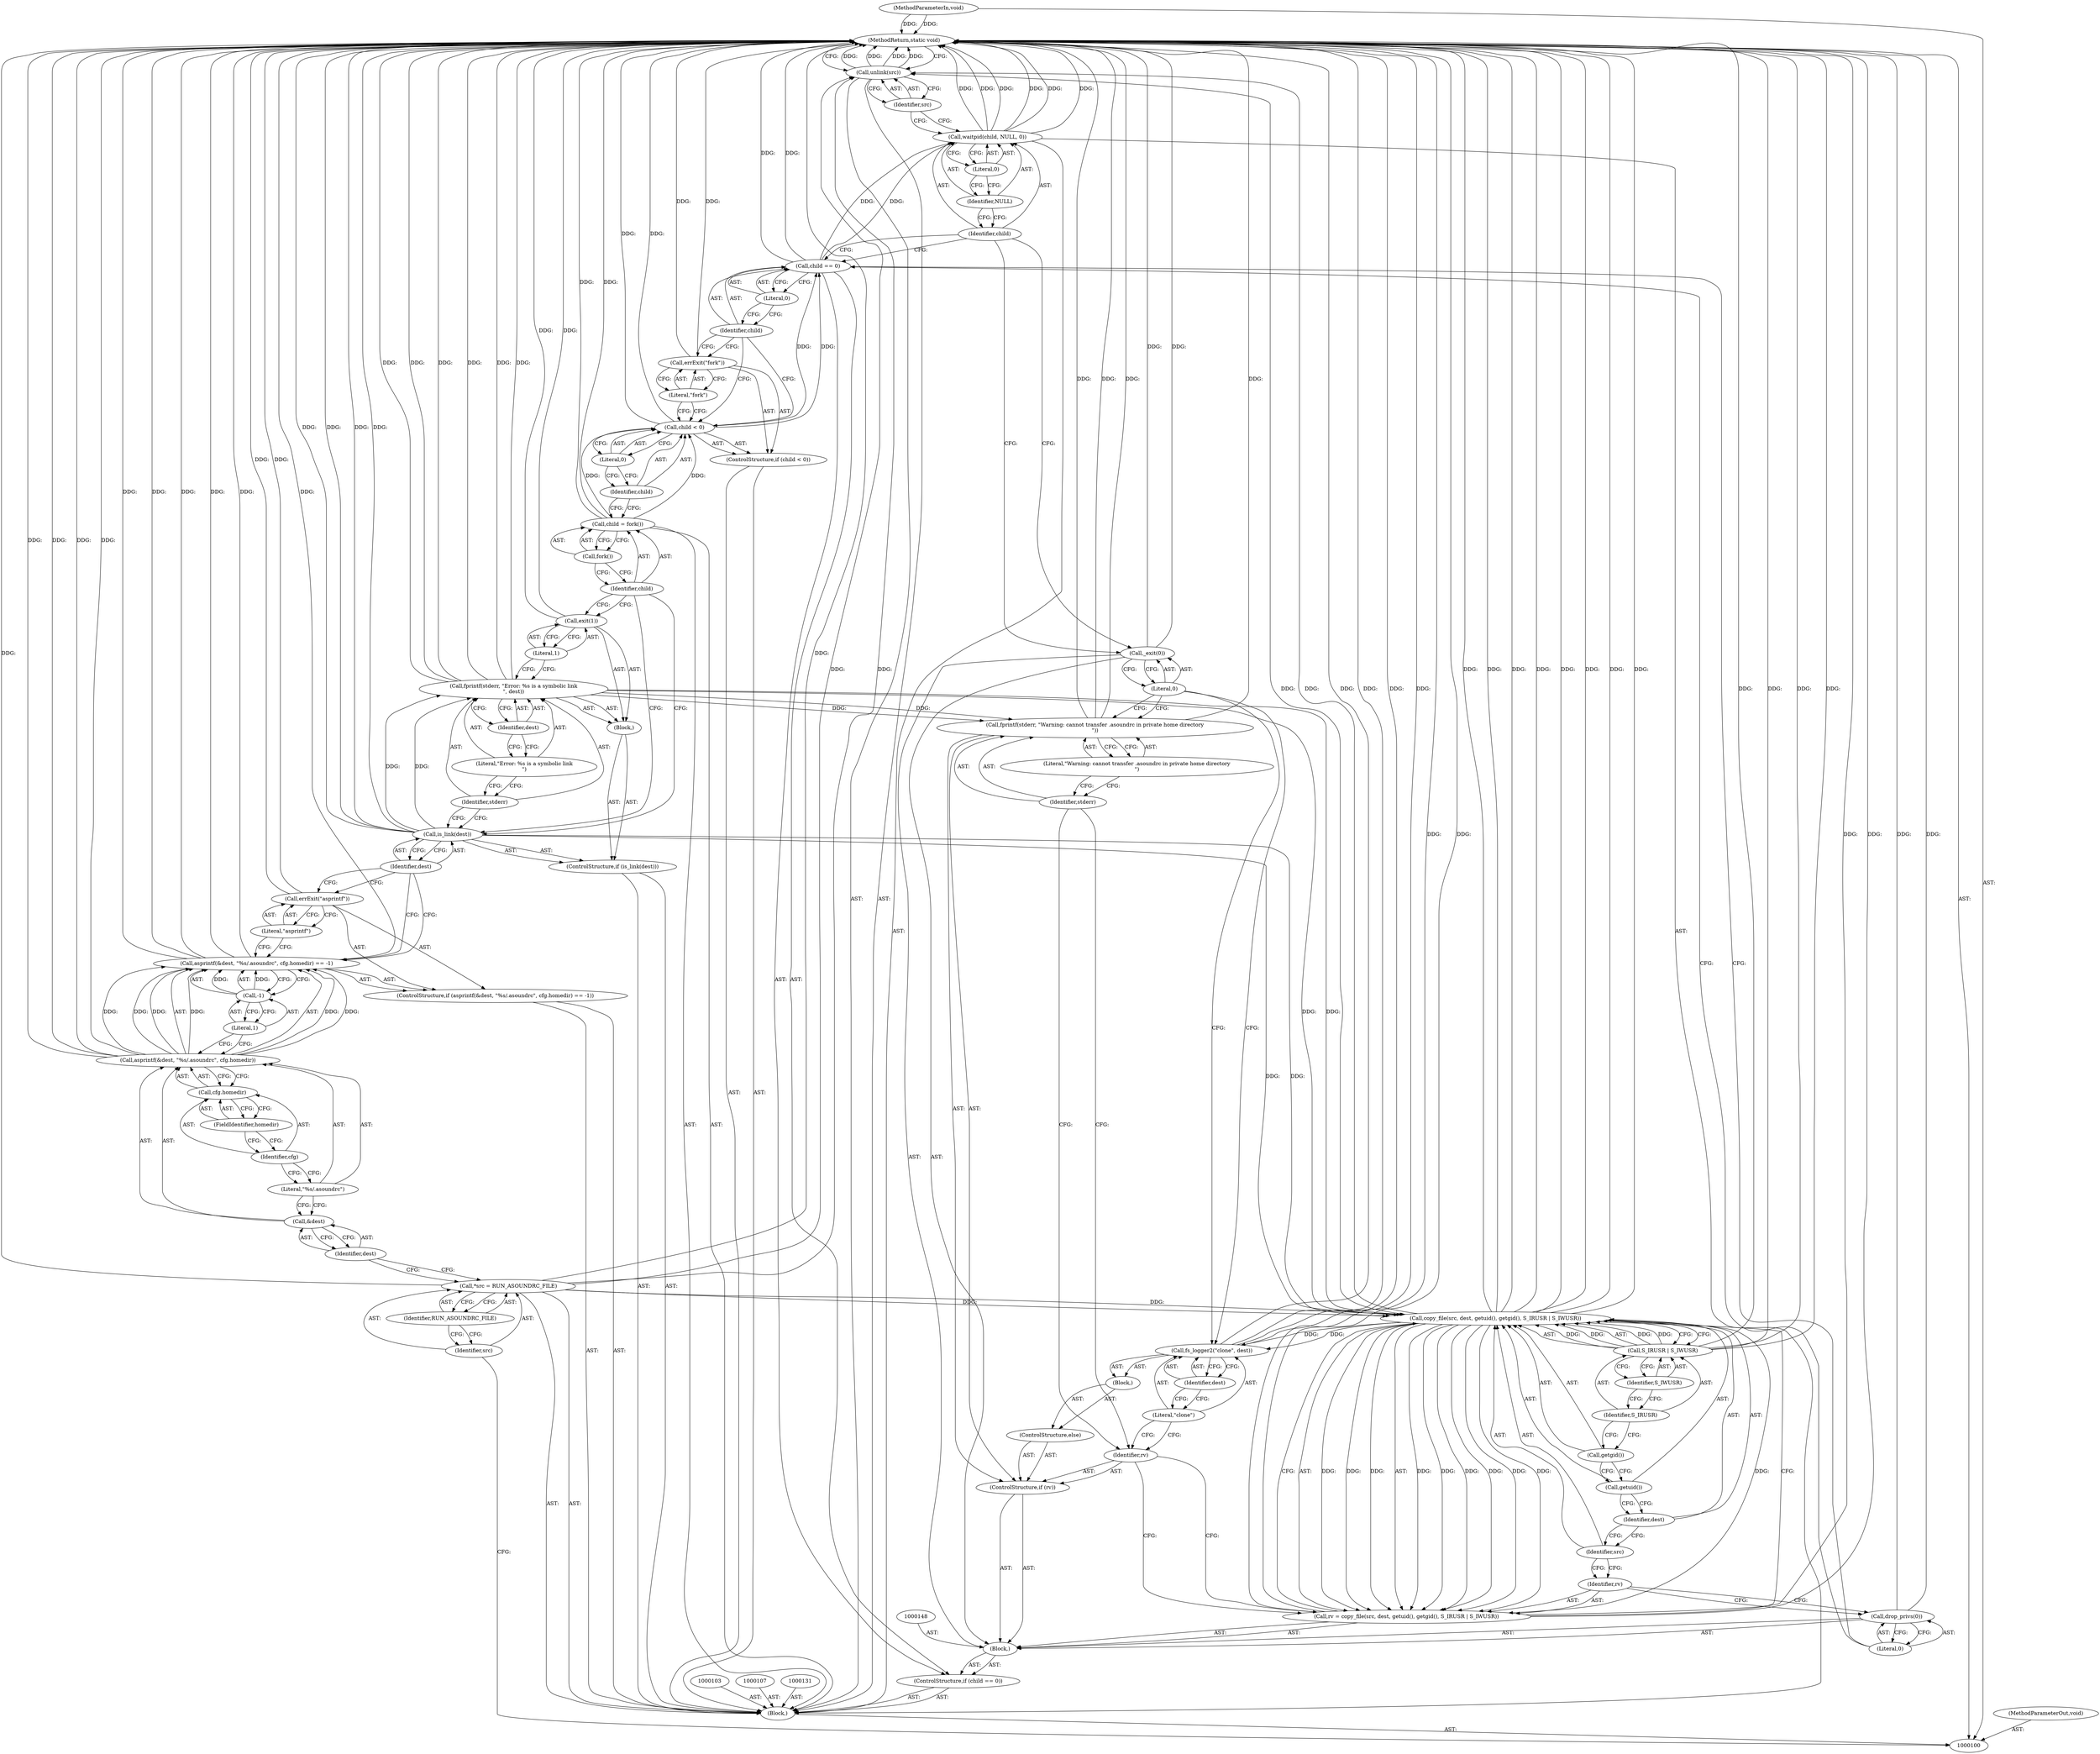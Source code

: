 digraph "1_firejail_b8a4ff9775318ca5e679183884a6a63f3da8f863" {
"1000177" [label="(MethodReturn,static void)"];
"1000101" [label="(MethodParameterIn,void)"];
"1000281" [label="(MethodParameterOut,void)"];
"1000102" [label="(Block,)"];
"1000134" [label="(Call,fork())"];
"1000132" [label="(Call,child = fork())"];
"1000133" [label="(Identifier,child)"];
"1000135" [label="(ControlStructure,if (child < 0))"];
"1000138" [label="(Literal,0)"];
"1000136" [label="(Call,child < 0)"];
"1000137" [label="(Identifier,child)"];
"1000140" [label="(Literal,\"fork\")"];
"1000139" [label="(Call,errExit(\"fork\"))"];
"1000141" [label="(ControlStructure,if (child == 0))"];
"1000144" [label="(Literal,0)"];
"1000142" [label="(Call,child == 0)"];
"1000143" [label="(Identifier,child)"];
"1000147" [label="(Literal,0)"];
"1000146" [label="(Call,drop_privs(0))"];
"1000151" [label="(Call,copy_file(src, dest, getuid(), getgid(), S_IRUSR | S_IWUSR))"];
"1000145" [label="(Block,)"];
"1000152" [label="(Identifier,src)"];
"1000153" [label="(Identifier,dest)"];
"1000154" [label="(Call,getuid())"];
"1000155" [label="(Call,getgid())"];
"1000156" [label="(Call,S_IRUSR | S_IWUSR)"];
"1000157" [label="(Identifier,S_IRUSR)"];
"1000149" [label="(Call,rv = copy_file(src, dest, getuid(), getgid(), S_IRUSR | S_IWUSR))"];
"1000150" [label="(Identifier,rv)"];
"1000158" [label="(Identifier,S_IWUSR)"];
"1000159" [label="(ControlStructure,if (rv))"];
"1000160" [label="(Identifier,rv)"];
"1000162" [label="(Identifier,stderr)"];
"1000163" [label="(Literal,\"Warning: cannot transfer .asoundrc in private home directory\n\")"];
"1000161" [label="(Call,fprintf(stderr, \"Warning: cannot transfer .asoundrc in private home directory\n\"))"];
"1000106" [label="(Identifier,RUN_ASOUNDRC_FILE)"];
"1000104" [label="(Call,*src = RUN_ASOUNDRC_FILE)"];
"1000105" [label="(Identifier,src)"];
"1000164" [label="(ControlStructure,else)"];
"1000165" [label="(Block,)"];
"1000167" [label="(Literal,\"clone\")"];
"1000168" [label="(Identifier,dest)"];
"1000166" [label="(Call,fs_logger2(\"clone\", dest))"];
"1000169" [label="(Call,_exit(0))"];
"1000170" [label="(Literal,0)"];
"1000171" [label="(Call,waitpid(child, NULL, 0))"];
"1000173" [label="(Identifier,NULL)"];
"1000174" [label="(Literal,0)"];
"1000172" [label="(Identifier,child)"];
"1000175" [label="(Call,unlink(src))"];
"1000176" [label="(Identifier,src)"];
"1000108" [label="(ControlStructure,if (asprintf(&dest, \"%s/.asoundrc\", cfg.homedir) == -1))"];
"1000111" [label="(Call,&dest)"];
"1000112" [label="(Identifier,dest)"];
"1000113" [label="(Literal,\"%s/.asoundrc\")"];
"1000114" [label="(Call,cfg.homedir)"];
"1000115" [label="(Identifier,cfg)"];
"1000116" [label="(FieldIdentifier,homedir)"];
"1000109" [label="(Call,asprintf(&dest, \"%s/.asoundrc\", cfg.homedir) == -1)"];
"1000110" [label="(Call,asprintf(&dest, \"%s/.asoundrc\", cfg.homedir))"];
"1000117" [label="(Call,-1)"];
"1000118" [label="(Literal,1)"];
"1000120" [label="(Literal,\"asprintf\")"];
"1000119" [label="(Call,errExit(\"asprintf\"))"];
"1000121" [label="(ControlStructure,if (is_link(dest)))"];
"1000123" [label="(Identifier,dest)"];
"1000124" [label="(Block,)"];
"1000122" [label="(Call,is_link(dest))"];
"1000126" [label="(Identifier,stderr)"];
"1000127" [label="(Literal,\"Error: %s is a symbolic link\n\")"];
"1000125" [label="(Call,fprintf(stderr, \"Error: %s is a symbolic link\n\", dest))"];
"1000128" [label="(Identifier,dest)"];
"1000129" [label="(Call,exit(1))"];
"1000130" [label="(Literal,1)"];
"1000177" -> "1000100"  [label="AST: "];
"1000177" -> "1000175"  [label="CFG: "];
"1000109" -> "1000177"  [label="DDG: "];
"1000109" -> "1000177"  [label="DDG: "];
"1000109" -> "1000177"  [label="DDG: "];
"1000125" -> "1000177"  [label="DDG: "];
"1000125" -> "1000177"  [label="DDG: "];
"1000125" -> "1000177"  [label="DDG: "];
"1000149" -> "1000177"  [label="DDG: "];
"1000149" -> "1000177"  [label="DDG: "];
"1000169" -> "1000177"  [label="DDG: "];
"1000156" -> "1000177"  [label="DDG: "];
"1000156" -> "1000177"  [label="DDG: "];
"1000110" -> "1000177"  [label="DDG: "];
"1000110" -> "1000177"  [label="DDG: "];
"1000166" -> "1000177"  [label="DDG: "];
"1000166" -> "1000177"  [label="DDG: "];
"1000151" -> "1000177"  [label="DDG: "];
"1000151" -> "1000177"  [label="DDG: "];
"1000151" -> "1000177"  [label="DDG: "];
"1000151" -> "1000177"  [label="DDG: "];
"1000119" -> "1000177"  [label="DDG: "];
"1000171" -> "1000177"  [label="DDG: "];
"1000171" -> "1000177"  [label="DDG: "];
"1000171" -> "1000177"  [label="DDG: "];
"1000142" -> "1000177"  [label="DDG: "];
"1000122" -> "1000177"  [label="DDG: "];
"1000122" -> "1000177"  [label="DDG: "];
"1000139" -> "1000177"  [label="DDG: "];
"1000129" -> "1000177"  [label="DDG: "];
"1000132" -> "1000177"  [label="DDG: "];
"1000175" -> "1000177"  [label="DDG: "];
"1000175" -> "1000177"  [label="DDG: "];
"1000101" -> "1000177"  [label="DDG: "];
"1000136" -> "1000177"  [label="DDG: "];
"1000161" -> "1000177"  [label="DDG: "];
"1000161" -> "1000177"  [label="DDG: "];
"1000146" -> "1000177"  [label="DDG: "];
"1000104" -> "1000177"  [label="DDG: "];
"1000101" -> "1000100"  [label="AST: "];
"1000101" -> "1000177"  [label="DDG: "];
"1000281" -> "1000100"  [label="AST: "];
"1000102" -> "1000100"  [label="AST: "];
"1000103" -> "1000102"  [label="AST: "];
"1000104" -> "1000102"  [label="AST: "];
"1000107" -> "1000102"  [label="AST: "];
"1000108" -> "1000102"  [label="AST: "];
"1000121" -> "1000102"  [label="AST: "];
"1000131" -> "1000102"  [label="AST: "];
"1000132" -> "1000102"  [label="AST: "];
"1000135" -> "1000102"  [label="AST: "];
"1000141" -> "1000102"  [label="AST: "];
"1000171" -> "1000102"  [label="AST: "];
"1000175" -> "1000102"  [label="AST: "];
"1000134" -> "1000132"  [label="AST: "];
"1000134" -> "1000133"  [label="CFG: "];
"1000132" -> "1000134"  [label="CFG: "];
"1000132" -> "1000102"  [label="AST: "];
"1000132" -> "1000134"  [label="CFG: "];
"1000133" -> "1000132"  [label="AST: "];
"1000134" -> "1000132"  [label="AST: "];
"1000137" -> "1000132"  [label="CFG: "];
"1000132" -> "1000177"  [label="DDG: "];
"1000132" -> "1000136"  [label="DDG: "];
"1000133" -> "1000132"  [label="AST: "];
"1000133" -> "1000129"  [label="CFG: "];
"1000133" -> "1000122"  [label="CFG: "];
"1000134" -> "1000133"  [label="CFG: "];
"1000135" -> "1000102"  [label="AST: "];
"1000136" -> "1000135"  [label="AST: "];
"1000139" -> "1000135"  [label="AST: "];
"1000138" -> "1000136"  [label="AST: "];
"1000138" -> "1000137"  [label="CFG: "];
"1000136" -> "1000138"  [label="CFG: "];
"1000136" -> "1000135"  [label="AST: "];
"1000136" -> "1000138"  [label="CFG: "];
"1000137" -> "1000136"  [label="AST: "];
"1000138" -> "1000136"  [label="AST: "];
"1000140" -> "1000136"  [label="CFG: "];
"1000143" -> "1000136"  [label="CFG: "];
"1000136" -> "1000177"  [label="DDG: "];
"1000132" -> "1000136"  [label="DDG: "];
"1000136" -> "1000142"  [label="DDG: "];
"1000137" -> "1000136"  [label="AST: "];
"1000137" -> "1000132"  [label="CFG: "];
"1000138" -> "1000137"  [label="CFG: "];
"1000140" -> "1000139"  [label="AST: "];
"1000140" -> "1000136"  [label="CFG: "];
"1000139" -> "1000140"  [label="CFG: "];
"1000139" -> "1000135"  [label="AST: "];
"1000139" -> "1000140"  [label="CFG: "];
"1000140" -> "1000139"  [label="AST: "];
"1000143" -> "1000139"  [label="CFG: "];
"1000139" -> "1000177"  [label="DDG: "];
"1000141" -> "1000102"  [label="AST: "];
"1000142" -> "1000141"  [label="AST: "];
"1000145" -> "1000141"  [label="AST: "];
"1000144" -> "1000142"  [label="AST: "];
"1000144" -> "1000143"  [label="CFG: "];
"1000142" -> "1000144"  [label="CFG: "];
"1000142" -> "1000141"  [label="AST: "];
"1000142" -> "1000144"  [label="CFG: "];
"1000143" -> "1000142"  [label="AST: "];
"1000144" -> "1000142"  [label="AST: "];
"1000147" -> "1000142"  [label="CFG: "];
"1000172" -> "1000142"  [label="CFG: "];
"1000142" -> "1000177"  [label="DDG: "];
"1000136" -> "1000142"  [label="DDG: "];
"1000142" -> "1000171"  [label="DDG: "];
"1000143" -> "1000142"  [label="AST: "];
"1000143" -> "1000139"  [label="CFG: "];
"1000143" -> "1000136"  [label="CFG: "];
"1000144" -> "1000143"  [label="CFG: "];
"1000147" -> "1000146"  [label="AST: "];
"1000147" -> "1000142"  [label="CFG: "];
"1000146" -> "1000147"  [label="CFG: "];
"1000146" -> "1000145"  [label="AST: "];
"1000146" -> "1000147"  [label="CFG: "];
"1000147" -> "1000146"  [label="AST: "];
"1000150" -> "1000146"  [label="CFG: "];
"1000146" -> "1000177"  [label="DDG: "];
"1000151" -> "1000149"  [label="AST: "];
"1000151" -> "1000156"  [label="CFG: "];
"1000152" -> "1000151"  [label="AST: "];
"1000153" -> "1000151"  [label="AST: "];
"1000154" -> "1000151"  [label="AST: "];
"1000155" -> "1000151"  [label="AST: "];
"1000156" -> "1000151"  [label="AST: "];
"1000149" -> "1000151"  [label="CFG: "];
"1000151" -> "1000177"  [label="DDG: "];
"1000151" -> "1000177"  [label="DDG: "];
"1000151" -> "1000177"  [label="DDG: "];
"1000151" -> "1000177"  [label="DDG: "];
"1000151" -> "1000149"  [label="DDG: "];
"1000151" -> "1000149"  [label="DDG: "];
"1000151" -> "1000149"  [label="DDG: "];
"1000151" -> "1000149"  [label="DDG: "];
"1000151" -> "1000149"  [label="DDG: "];
"1000104" -> "1000151"  [label="DDG: "];
"1000122" -> "1000151"  [label="DDG: "];
"1000125" -> "1000151"  [label="DDG: "];
"1000156" -> "1000151"  [label="DDG: "];
"1000156" -> "1000151"  [label="DDG: "];
"1000151" -> "1000166"  [label="DDG: "];
"1000151" -> "1000175"  [label="DDG: "];
"1000145" -> "1000141"  [label="AST: "];
"1000146" -> "1000145"  [label="AST: "];
"1000148" -> "1000145"  [label="AST: "];
"1000149" -> "1000145"  [label="AST: "];
"1000159" -> "1000145"  [label="AST: "];
"1000169" -> "1000145"  [label="AST: "];
"1000152" -> "1000151"  [label="AST: "];
"1000152" -> "1000150"  [label="CFG: "];
"1000153" -> "1000152"  [label="CFG: "];
"1000153" -> "1000151"  [label="AST: "];
"1000153" -> "1000152"  [label="CFG: "];
"1000154" -> "1000153"  [label="CFG: "];
"1000154" -> "1000151"  [label="AST: "];
"1000154" -> "1000153"  [label="CFG: "];
"1000155" -> "1000154"  [label="CFG: "];
"1000155" -> "1000151"  [label="AST: "];
"1000155" -> "1000154"  [label="CFG: "];
"1000157" -> "1000155"  [label="CFG: "];
"1000156" -> "1000151"  [label="AST: "];
"1000156" -> "1000158"  [label="CFG: "];
"1000157" -> "1000156"  [label="AST: "];
"1000158" -> "1000156"  [label="AST: "];
"1000151" -> "1000156"  [label="CFG: "];
"1000156" -> "1000177"  [label="DDG: "];
"1000156" -> "1000177"  [label="DDG: "];
"1000156" -> "1000151"  [label="DDG: "];
"1000156" -> "1000151"  [label="DDG: "];
"1000157" -> "1000156"  [label="AST: "];
"1000157" -> "1000155"  [label="CFG: "];
"1000158" -> "1000157"  [label="CFG: "];
"1000149" -> "1000145"  [label="AST: "];
"1000149" -> "1000151"  [label="CFG: "];
"1000150" -> "1000149"  [label="AST: "];
"1000151" -> "1000149"  [label="AST: "];
"1000160" -> "1000149"  [label="CFG: "];
"1000149" -> "1000177"  [label="DDG: "];
"1000149" -> "1000177"  [label="DDG: "];
"1000151" -> "1000149"  [label="DDG: "];
"1000151" -> "1000149"  [label="DDG: "];
"1000151" -> "1000149"  [label="DDG: "];
"1000151" -> "1000149"  [label="DDG: "];
"1000151" -> "1000149"  [label="DDG: "];
"1000150" -> "1000149"  [label="AST: "];
"1000150" -> "1000146"  [label="CFG: "];
"1000152" -> "1000150"  [label="CFG: "];
"1000158" -> "1000156"  [label="AST: "];
"1000158" -> "1000157"  [label="CFG: "];
"1000156" -> "1000158"  [label="CFG: "];
"1000159" -> "1000145"  [label="AST: "];
"1000160" -> "1000159"  [label="AST: "];
"1000161" -> "1000159"  [label="AST: "];
"1000164" -> "1000159"  [label="AST: "];
"1000160" -> "1000159"  [label="AST: "];
"1000160" -> "1000149"  [label="CFG: "];
"1000162" -> "1000160"  [label="CFG: "];
"1000167" -> "1000160"  [label="CFG: "];
"1000162" -> "1000161"  [label="AST: "];
"1000162" -> "1000160"  [label="CFG: "];
"1000163" -> "1000162"  [label="CFG: "];
"1000163" -> "1000161"  [label="AST: "];
"1000163" -> "1000162"  [label="CFG: "];
"1000161" -> "1000163"  [label="CFG: "];
"1000161" -> "1000159"  [label="AST: "];
"1000161" -> "1000163"  [label="CFG: "];
"1000162" -> "1000161"  [label="AST: "];
"1000163" -> "1000161"  [label="AST: "];
"1000170" -> "1000161"  [label="CFG: "];
"1000161" -> "1000177"  [label="DDG: "];
"1000161" -> "1000177"  [label="DDG: "];
"1000125" -> "1000161"  [label="DDG: "];
"1000106" -> "1000104"  [label="AST: "];
"1000106" -> "1000105"  [label="CFG: "];
"1000104" -> "1000106"  [label="CFG: "];
"1000104" -> "1000102"  [label="AST: "];
"1000104" -> "1000106"  [label="CFG: "];
"1000105" -> "1000104"  [label="AST: "];
"1000106" -> "1000104"  [label="AST: "];
"1000112" -> "1000104"  [label="CFG: "];
"1000104" -> "1000177"  [label="DDG: "];
"1000104" -> "1000151"  [label="DDG: "];
"1000104" -> "1000175"  [label="DDG: "];
"1000105" -> "1000104"  [label="AST: "];
"1000105" -> "1000100"  [label="CFG: "];
"1000106" -> "1000105"  [label="CFG: "];
"1000164" -> "1000159"  [label="AST: "];
"1000165" -> "1000164"  [label="AST: "];
"1000165" -> "1000164"  [label="AST: "];
"1000166" -> "1000165"  [label="AST: "];
"1000167" -> "1000166"  [label="AST: "];
"1000167" -> "1000160"  [label="CFG: "];
"1000168" -> "1000167"  [label="CFG: "];
"1000168" -> "1000166"  [label="AST: "];
"1000168" -> "1000167"  [label="CFG: "];
"1000166" -> "1000168"  [label="CFG: "];
"1000166" -> "1000165"  [label="AST: "];
"1000166" -> "1000168"  [label="CFG: "];
"1000167" -> "1000166"  [label="AST: "];
"1000168" -> "1000166"  [label="AST: "];
"1000170" -> "1000166"  [label="CFG: "];
"1000166" -> "1000177"  [label="DDG: "];
"1000166" -> "1000177"  [label="DDG: "];
"1000151" -> "1000166"  [label="DDG: "];
"1000169" -> "1000145"  [label="AST: "];
"1000169" -> "1000170"  [label="CFG: "];
"1000170" -> "1000169"  [label="AST: "];
"1000172" -> "1000169"  [label="CFG: "];
"1000169" -> "1000177"  [label="DDG: "];
"1000170" -> "1000169"  [label="AST: "];
"1000170" -> "1000161"  [label="CFG: "];
"1000170" -> "1000166"  [label="CFG: "];
"1000169" -> "1000170"  [label="CFG: "];
"1000171" -> "1000102"  [label="AST: "];
"1000171" -> "1000174"  [label="CFG: "];
"1000172" -> "1000171"  [label="AST: "];
"1000173" -> "1000171"  [label="AST: "];
"1000174" -> "1000171"  [label="AST: "];
"1000176" -> "1000171"  [label="CFG: "];
"1000171" -> "1000177"  [label="DDG: "];
"1000171" -> "1000177"  [label="DDG: "];
"1000171" -> "1000177"  [label="DDG: "];
"1000142" -> "1000171"  [label="DDG: "];
"1000173" -> "1000171"  [label="AST: "];
"1000173" -> "1000172"  [label="CFG: "];
"1000174" -> "1000173"  [label="CFG: "];
"1000174" -> "1000171"  [label="AST: "];
"1000174" -> "1000173"  [label="CFG: "];
"1000171" -> "1000174"  [label="CFG: "];
"1000172" -> "1000171"  [label="AST: "];
"1000172" -> "1000169"  [label="CFG: "];
"1000172" -> "1000142"  [label="CFG: "];
"1000173" -> "1000172"  [label="CFG: "];
"1000175" -> "1000102"  [label="AST: "];
"1000175" -> "1000176"  [label="CFG: "];
"1000176" -> "1000175"  [label="AST: "];
"1000177" -> "1000175"  [label="CFG: "];
"1000175" -> "1000177"  [label="DDG: "];
"1000175" -> "1000177"  [label="DDG: "];
"1000104" -> "1000175"  [label="DDG: "];
"1000151" -> "1000175"  [label="DDG: "];
"1000176" -> "1000175"  [label="AST: "];
"1000176" -> "1000171"  [label="CFG: "];
"1000175" -> "1000176"  [label="CFG: "];
"1000108" -> "1000102"  [label="AST: "];
"1000109" -> "1000108"  [label="AST: "];
"1000119" -> "1000108"  [label="AST: "];
"1000111" -> "1000110"  [label="AST: "];
"1000111" -> "1000112"  [label="CFG: "];
"1000112" -> "1000111"  [label="AST: "];
"1000113" -> "1000111"  [label="CFG: "];
"1000112" -> "1000111"  [label="AST: "];
"1000112" -> "1000104"  [label="CFG: "];
"1000111" -> "1000112"  [label="CFG: "];
"1000113" -> "1000110"  [label="AST: "];
"1000113" -> "1000111"  [label="CFG: "];
"1000115" -> "1000113"  [label="CFG: "];
"1000114" -> "1000110"  [label="AST: "];
"1000114" -> "1000116"  [label="CFG: "];
"1000115" -> "1000114"  [label="AST: "];
"1000116" -> "1000114"  [label="AST: "];
"1000110" -> "1000114"  [label="CFG: "];
"1000115" -> "1000114"  [label="AST: "];
"1000115" -> "1000113"  [label="CFG: "];
"1000116" -> "1000115"  [label="CFG: "];
"1000116" -> "1000114"  [label="AST: "];
"1000116" -> "1000115"  [label="CFG: "];
"1000114" -> "1000116"  [label="CFG: "];
"1000109" -> "1000108"  [label="AST: "];
"1000109" -> "1000117"  [label="CFG: "];
"1000110" -> "1000109"  [label="AST: "];
"1000117" -> "1000109"  [label="AST: "];
"1000120" -> "1000109"  [label="CFG: "];
"1000123" -> "1000109"  [label="CFG: "];
"1000109" -> "1000177"  [label="DDG: "];
"1000109" -> "1000177"  [label="DDG: "];
"1000109" -> "1000177"  [label="DDG: "];
"1000110" -> "1000109"  [label="DDG: "];
"1000110" -> "1000109"  [label="DDG: "];
"1000110" -> "1000109"  [label="DDG: "];
"1000117" -> "1000109"  [label="DDG: "];
"1000110" -> "1000109"  [label="AST: "];
"1000110" -> "1000114"  [label="CFG: "];
"1000111" -> "1000110"  [label="AST: "];
"1000113" -> "1000110"  [label="AST: "];
"1000114" -> "1000110"  [label="AST: "];
"1000118" -> "1000110"  [label="CFG: "];
"1000110" -> "1000177"  [label="DDG: "];
"1000110" -> "1000177"  [label="DDG: "];
"1000110" -> "1000109"  [label="DDG: "];
"1000110" -> "1000109"  [label="DDG: "];
"1000110" -> "1000109"  [label="DDG: "];
"1000117" -> "1000109"  [label="AST: "];
"1000117" -> "1000118"  [label="CFG: "];
"1000118" -> "1000117"  [label="AST: "];
"1000109" -> "1000117"  [label="CFG: "];
"1000117" -> "1000109"  [label="DDG: "];
"1000118" -> "1000117"  [label="AST: "];
"1000118" -> "1000110"  [label="CFG: "];
"1000117" -> "1000118"  [label="CFG: "];
"1000120" -> "1000119"  [label="AST: "];
"1000120" -> "1000109"  [label="CFG: "];
"1000119" -> "1000120"  [label="CFG: "];
"1000119" -> "1000108"  [label="AST: "];
"1000119" -> "1000120"  [label="CFG: "];
"1000120" -> "1000119"  [label="AST: "];
"1000123" -> "1000119"  [label="CFG: "];
"1000119" -> "1000177"  [label="DDG: "];
"1000121" -> "1000102"  [label="AST: "];
"1000122" -> "1000121"  [label="AST: "];
"1000124" -> "1000121"  [label="AST: "];
"1000123" -> "1000122"  [label="AST: "];
"1000123" -> "1000119"  [label="CFG: "];
"1000123" -> "1000109"  [label="CFG: "];
"1000122" -> "1000123"  [label="CFG: "];
"1000124" -> "1000121"  [label="AST: "];
"1000125" -> "1000124"  [label="AST: "];
"1000129" -> "1000124"  [label="AST: "];
"1000122" -> "1000121"  [label="AST: "];
"1000122" -> "1000123"  [label="CFG: "];
"1000123" -> "1000122"  [label="AST: "];
"1000126" -> "1000122"  [label="CFG: "];
"1000133" -> "1000122"  [label="CFG: "];
"1000122" -> "1000177"  [label="DDG: "];
"1000122" -> "1000177"  [label="DDG: "];
"1000122" -> "1000125"  [label="DDG: "];
"1000122" -> "1000151"  [label="DDG: "];
"1000126" -> "1000125"  [label="AST: "];
"1000126" -> "1000122"  [label="CFG: "];
"1000127" -> "1000126"  [label="CFG: "];
"1000127" -> "1000125"  [label="AST: "];
"1000127" -> "1000126"  [label="CFG: "];
"1000128" -> "1000127"  [label="CFG: "];
"1000125" -> "1000124"  [label="AST: "];
"1000125" -> "1000128"  [label="CFG: "];
"1000126" -> "1000125"  [label="AST: "];
"1000127" -> "1000125"  [label="AST: "];
"1000128" -> "1000125"  [label="AST: "];
"1000130" -> "1000125"  [label="CFG: "];
"1000125" -> "1000177"  [label="DDG: "];
"1000125" -> "1000177"  [label="DDG: "];
"1000125" -> "1000177"  [label="DDG: "];
"1000122" -> "1000125"  [label="DDG: "];
"1000125" -> "1000151"  [label="DDG: "];
"1000125" -> "1000161"  [label="DDG: "];
"1000128" -> "1000125"  [label="AST: "];
"1000128" -> "1000127"  [label="CFG: "];
"1000125" -> "1000128"  [label="CFG: "];
"1000129" -> "1000124"  [label="AST: "];
"1000129" -> "1000130"  [label="CFG: "];
"1000130" -> "1000129"  [label="AST: "];
"1000133" -> "1000129"  [label="CFG: "];
"1000129" -> "1000177"  [label="DDG: "];
"1000130" -> "1000129"  [label="AST: "];
"1000130" -> "1000125"  [label="CFG: "];
"1000129" -> "1000130"  [label="CFG: "];
}
